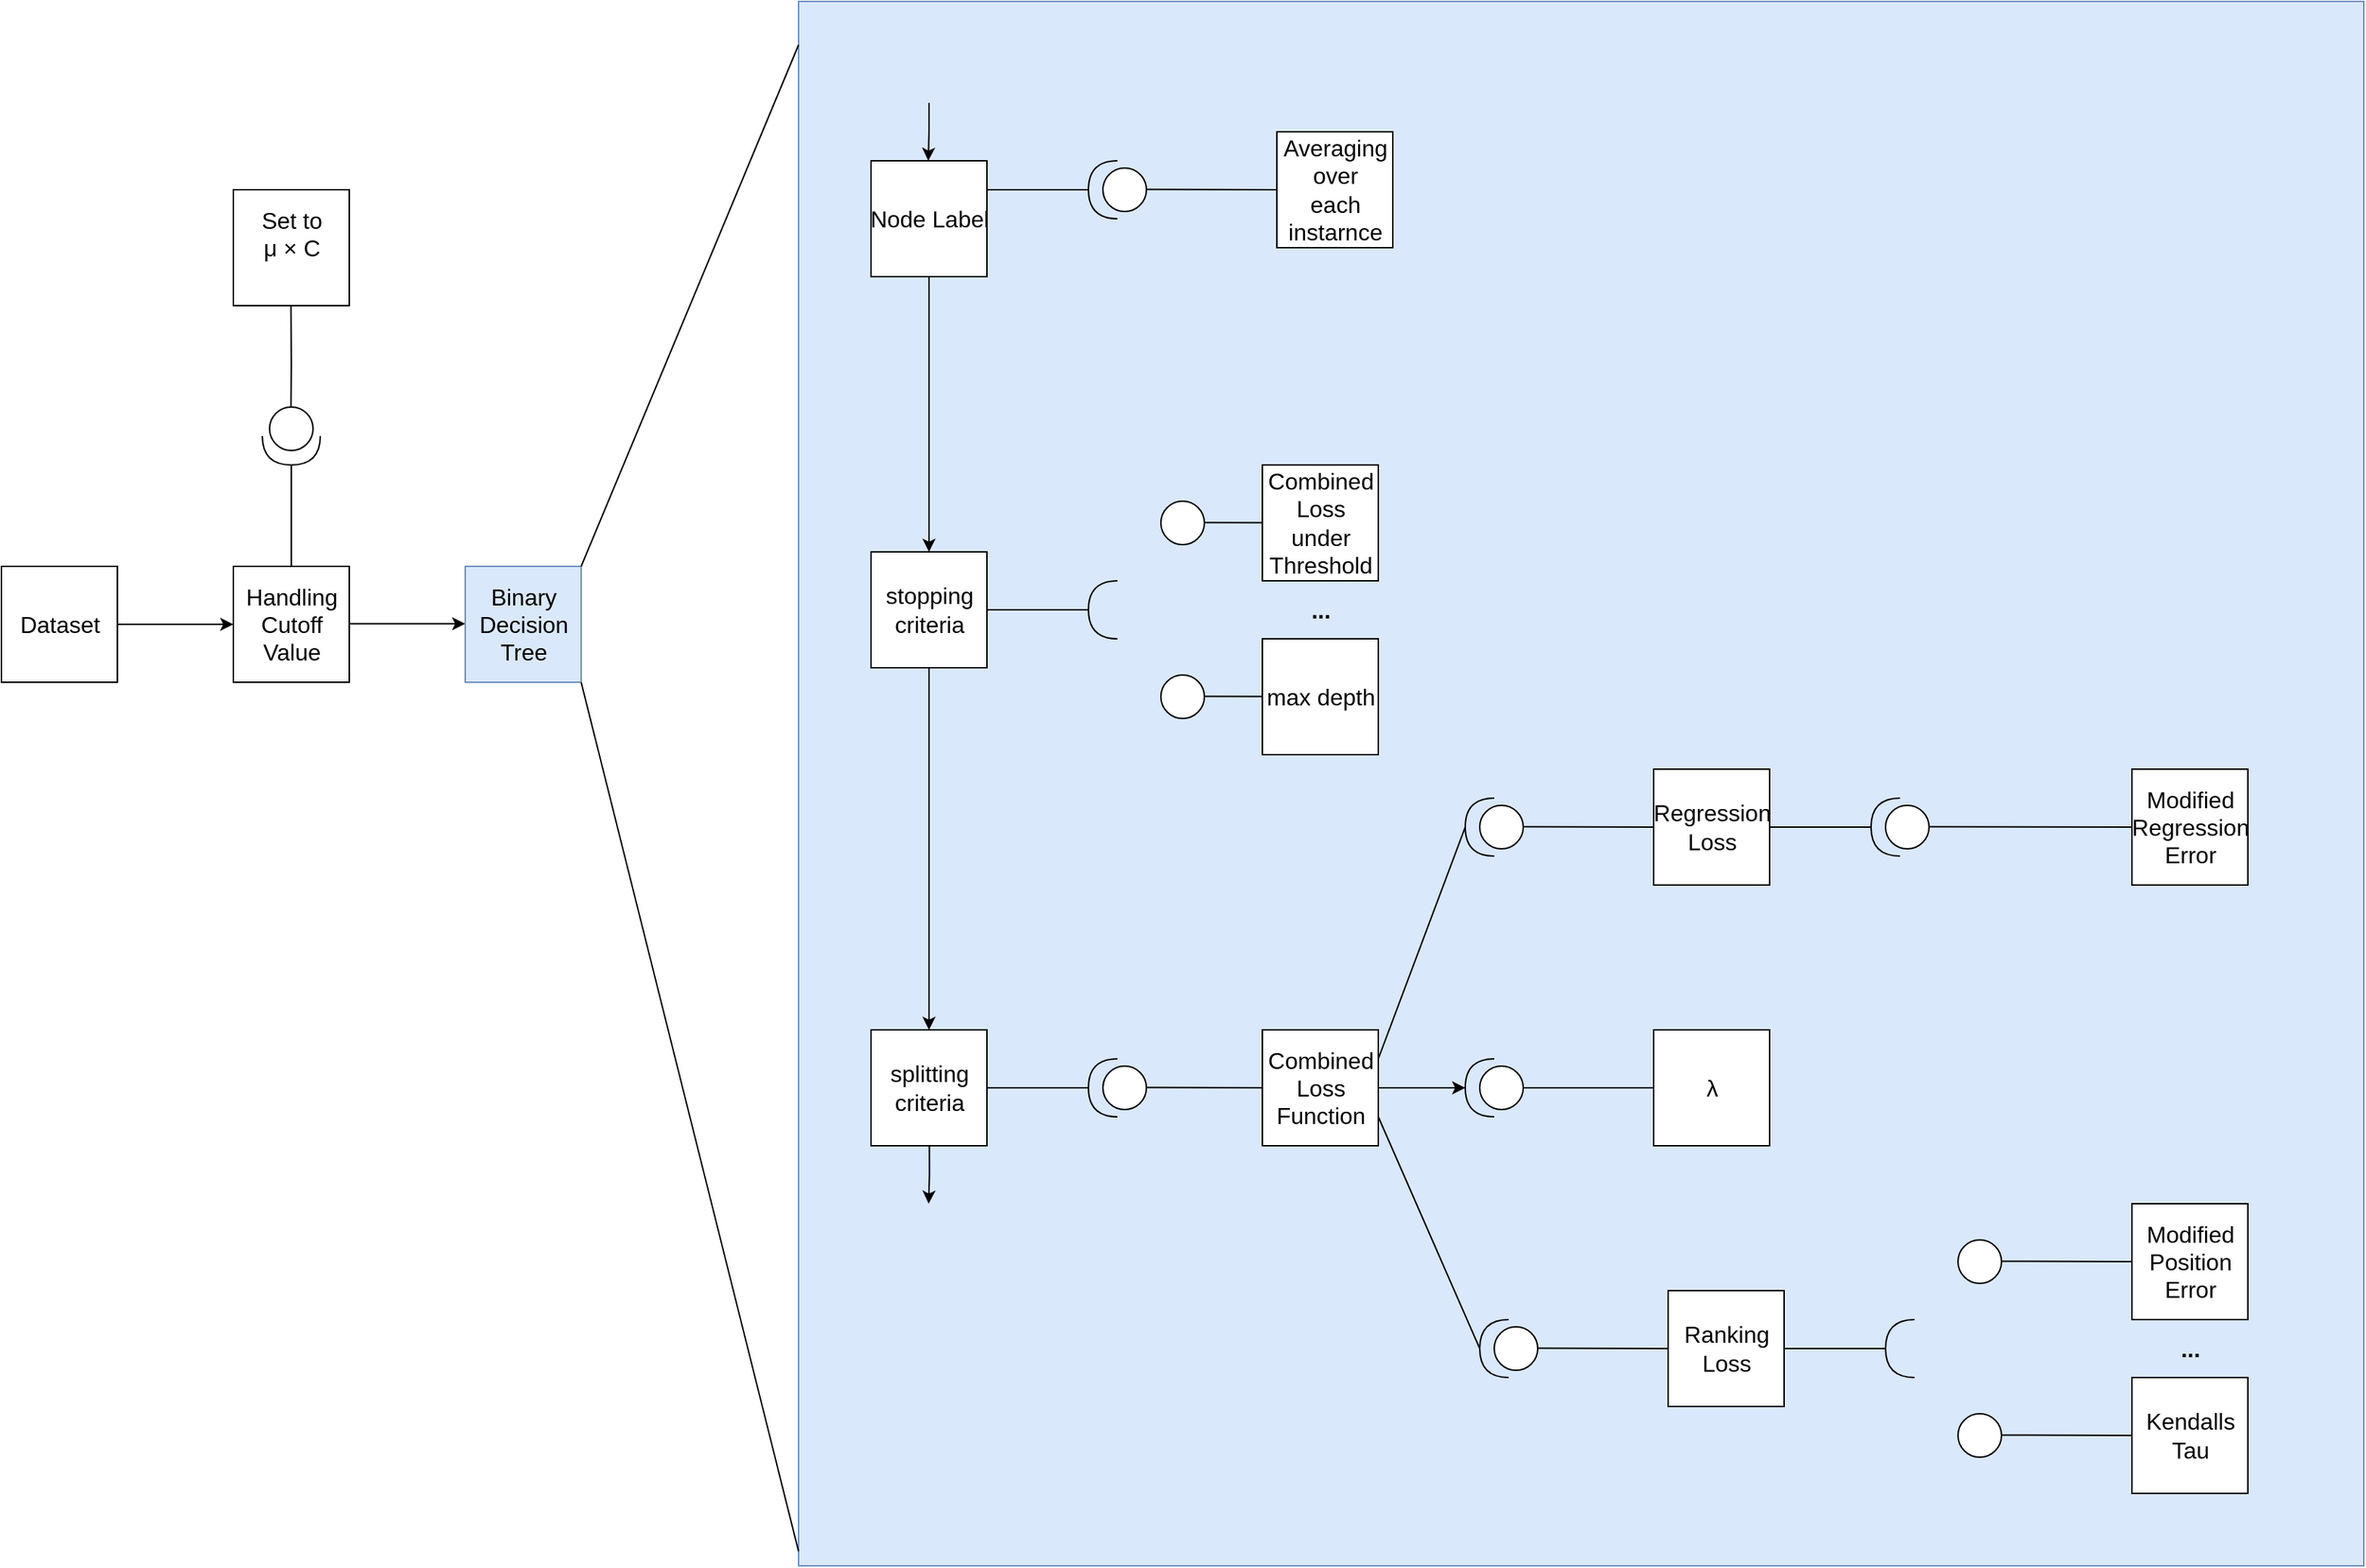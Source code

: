 <mxfile version="15.9.1" type="github">
  <diagram id="wFE0QG_FPsp0jaGvCLVb" name="Page-1">
    <mxGraphModel dx="2167" dy="1907" grid="1" gridSize="10" guides="1" tooltips="1" connect="1" arrows="1" fold="1" page="1" pageScale="1" pageWidth="850" pageHeight="1100" math="0" shadow="0">
      <root>
        <mxCell id="0" />
        <mxCell id="1" parent="0" />
        <mxCell id="tZ7djmpZorgxgHxO5tKS-135" value="" style="html=1;rounded=0;fontSize=16;fillColor=#dae8fc;strokeColor=#6c8ebf;" vertex="1" parent="1">
          <mxGeometry x="600" y="10" width="1080" height="1080" as="geometry" />
        </mxCell>
        <mxCell id="tZ7djmpZorgxgHxO5tKS-25" value="" style="edgeStyle=orthogonalEdgeStyle;rounded=0;orthogonalLoop=1;jettySize=auto;html=1;fontSize=16;" edge="1" parent="1" source="tZ7djmpZorgxgHxO5tKS-6" target="tZ7djmpZorgxgHxO5tKS-11">
          <mxGeometry relative="1" as="geometry" />
        </mxCell>
        <mxCell id="tZ7djmpZorgxgHxO5tKS-6" value="Dataset" style="html=1;rounded=0;rotation=0;fontSize=16;" vertex="1" parent="1">
          <mxGeometry x="50" y="400" width="80" height="80" as="geometry" />
        </mxCell>
        <mxCell id="tZ7djmpZorgxgHxO5tKS-11" value="Handling&lt;br style=&quot;font-size: 16px;&quot;&gt;Cutoff&lt;br style=&quot;font-size: 16px;&quot;&gt;Value" style="html=1;rounded=0;fontSize=16;" vertex="1" parent="1">
          <mxGeometry x="210" y="400" width="80" height="80" as="geometry" />
        </mxCell>
        <mxCell id="tZ7djmpZorgxgHxO5tKS-31" value="Set to&lt;br style=&quot;font-size: 16px;&quot;&gt;μ&amp;nbsp;&lt;span style=&quot;font-size: 16px;&quot;&gt;× C&lt;br style=&quot;font-size: 16px;&quot;&gt;&lt;br style=&quot;font-size: 16px;&quot;&gt;&lt;/span&gt;" style="html=1;rounded=0;fontSize=16;" vertex="1" parent="1">
          <mxGeometry x="210" y="140" width="80" height="80" as="geometry" />
        </mxCell>
        <mxCell id="tZ7djmpZorgxgHxO5tKS-32" value="" style="edgeStyle=orthogonalEdgeStyle;rounded=0;orthogonalLoop=1;jettySize=auto;html=1;fontSize=16;" edge="1" parent="1">
          <mxGeometry relative="1" as="geometry">
            <mxPoint x="290.0" y="439.66" as="sourcePoint" />
            <mxPoint x="370" y="439.66" as="targetPoint" />
          </mxGeometry>
        </mxCell>
        <mxCell id="tZ7djmpZorgxgHxO5tKS-33" value="Binary&lt;br style=&quot;font-size: 16px;&quot;&gt;Decision&lt;br style=&quot;font-size: 16px;&quot;&gt;Tree" style="html=1;rounded=0;fontSize=16;fillColor=#dae8fc;strokeColor=#6c8ebf;" vertex="1" parent="1">
          <mxGeometry x="370" y="400" width="80" height="80" as="geometry" />
        </mxCell>
        <mxCell id="tZ7djmpZorgxgHxO5tKS-34" value="" style="endArrow=none;html=1;rounded=0;entryX=1;entryY=0;entryDx=0;entryDy=0;fontSize=16;" edge="1" parent="1" target="tZ7djmpZorgxgHxO5tKS-33">
          <mxGeometry relative="1" as="geometry">
            <mxPoint x="600" y="40" as="sourcePoint" />
            <mxPoint x="259.76" y="300" as="targetPoint" />
          </mxGeometry>
        </mxCell>
        <mxCell id="tZ7djmpZorgxgHxO5tKS-35" value="" style="endArrow=none;html=1;rounded=0;fontSize=16;" edge="1" parent="1">
          <mxGeometry relative="1" as="geometry">
            <mxPoint x="450" y="480" as="sourcePoint" />
            <mxPoint x="600" y="1080" as="targetPoint" />
          </mxGeometry>
        </mxCell>
        <mxCell id="tZ7djmpZorgxgHxO5tKS-48" value="" style="edgeStyle=orthogonalEdgeStyle;rounded=0;orthogonalLoop=1;jettySize=auto;html=1;fontSize=16;" edge="1" parent="1" source="tZ7djmpZorgxgHxO5tKS-36" target="tZ7djmpZorgxgHxO5tKS-47">
          <mxGeometry relative="1" as="geometry" />
        </mxCell>
        <mxCell id="tZ7djmpZorgxgHxO5tKS-36" value="Node Label" style="html=1;rounded=0;fontSize=16;" vertex="1" parent="1">
          <mxGeometry x="650" y="120" width="80" height="80" as="geometry" />
        </mxCell>
        <mxCell id="tZ7djmpZorgxgHxO5tKS-37" value="" style="group;fontSize=16;" vertex="1" connectable="0" parent="1">
          <mxGeometry x="230" y="310" width="40" height="20" as="geometry" />
        </mxCell>
        <mxCell id="tZ7djmpZorgxgHxO5tKS-22" value="" style="shape=requiredInterface;html=1;verticalLabelPosition=bottom;sketch=0;rotation=0;direction=south;fontSize=16;" vertex="1" parent="tZ7djmpZorgxgHxO5tKS-37">
          <mxGeometry width="40" height="20" as="geometry" />
        </mxCell>
        <mxCell id="tZ7djmpZorgxgHxO5tKS-24" value="" style="endArrow=none;html=1;rounded=0;entryX=0.5;entryY=0;entryDx=0;entryDy=0;exitX=1;exitY=0.5;exitDx=0;exitDy=0;exitPerimeter=0;fontSize=16;" edge="1" parent="tZ7djmpZorgxgHxO5tKS-37" source="tZ7djmpZorgxgHxO5tKS-22" target="tZ7djmpZorgxgHxO5tKS-11">
          <mxGeometry relative="1" as="geometry">
            <mxPoint x="-110" y="40" as="sourcePoint" />
            <mxPoint x="50" y="40" as="targetPoint" />
          </mxGeometry>
        </mxCell>
        <mxCell id="tZ7djmpZorgxgHxO5tKS-38" value="" style="group;rotation=90;fontSize=16;" vertex="1" connectable="0" parent="1">
          <mxGeometry x="790" y="130" width="40" height="20" as="geometry" />
        </mxCell>
        <mxCell id="tZ7djmpZorgxgHxO5tKS-39" value="" style="shape=requiredInterface;html=1;verticalLabelPosition=bottom;sketch=0;rotation=90;direction=south;fontSize=16;" vertex="1" parent="tZ7djmpZorgxgHxO5tKS-38">
          <mxGeometry width="40" height="20" as="geometry" />
        </mxCell>
        <mxCell id="tZ7djmpZorgxgHxO5tKS-40" value="" style="endArrow=none;html=1;rounded=0;exitX=1;exitY=0.5;exitDx=0;exitDy=0;exitPerimeter=0;fontSize=16;" edge="1" parent="tZ7djmpZorgxgHxO5tKS-38" source="tZ7djmpZorgxgHxO5tKS-39">
          <mxGeometry relative="1" as="geometry">
            <mxPoint x="-10" y="-120" as="sourcePoint" />
            <mxPoint x="-60" y="10" as="targetPoint" />
          </mxGeometry>
        </mxCell>
        <mxCell id="tZ7djmpZorgxgHxO5tKS-29" value="" style="ellipse;fillColor=#ffffff;strokeColor=#000000;fontSize=16;" vertex="1" parent="1">
          <mxGeometry x="810" y="125" width="30" height="30" as="geometry" />
        </mxCell>
        <mxCell id="tZ7djmpZorgxgHxO5tKS-30" value="" style="endArrow=none;html=1;rounded=0;entryX=0.5;entryY=0;entryDx=0;entryDy=0;fontSize=16;" edge="1" parent="1">
          <mxGeometry relative="1" as="geometry">
            <mxPoint x="930" y="140" as="sourcePoint" />
            <mxPoint x="840" y="139.76" as="targetPoint" />
          </mxGeometry>
        </mxCell>
        <mxCell id="tZ7djmpZorgxgHxO5tKS-46" value="Averaging&lt;br style=&quot;font-size: 16px;&quot;&gt;over&lt;br style=&quot;font-size: 16px;&quot;&gt;each&lt;br style=&quot;font-size: 16px;&quot;&gt;instarnce" style="html=1;rounded=0;fontSize=16;" vertex="1" parent="1">
          <mxGeometry x="930" y="100" width="80" height="80" as="geometry" />
        </mxCell>
        <mxCell id="tZ7djmpZorgxgHxO5tKS-44" value="" style="ellipse;fillColor=#ffffff;strokeColor=#000000;fontSize=16;" vertex="1" parent="1">
          <mxGeometry x="235" y="290" width="30" height="30" as="geometry" />
        </mxCell>
        <mxCell id="tZ7djmpZorgxgHxO5tKS-45" value="" style="endArrow=none;html=1;rounded=0;entryX=0.5;entryY=0;entryDx=0;entryDy=0;exitX=1;exitY=0.5;exitDx=0;exitDy=0;exitPerimeter=0;fontSize=16;" edge="1" parent="1">
          <mxGeometry relative="1" as="geometry">
            <mxPoint x="249.76" y="220" as="sourcePoint" />
            <mxPoint x="249.76" y="290" as="targetPoint" />
            <Array as="points">
              <mxPoint x="250" y="260" />
            </Array>
          </mxGeometry>
        </mxCell>
        <mxCell id="tZ7djmpZorgxgHxO5tKS-61" value="" style="edgeStyle=orthogonalEdgeStyle;rounded=0;orthogonalLoop=1;jettySize=auto;html=1;fontSize=16;" edge="1" parent="1" source="tZ7djmpZorgxgHxO5tKS-47" target="tZ7djmpZorgxgHxO5tKS-60">
          <mxGeometry relative="1" as="geometry" />
        </mxCell>
        <mxCell id="tZ7djmpZorgxgHxO5tKS-47" value="stopping&lt;br style=&quot;font-size: 16px;&quot;&gt;criteria" style="html=1;rounded=0;fontSize=16;" vertex="1" parent="1">
          <mxGeometry x="650" y="390" width="80" height="80" as="geometry" />
        </mxCell>
        <mxCell id="tZ7djmpZorgxgHxO5tKS-49" value="" style="group;rotation=90;fontSize=16;" vertex="1" connectable="0" parent="1">
          <mxGeometry x="790" y="405" width="40" height="20" as="geometry" />
        </mxCell>
        <mxCell id="tZ7djmpZorgxgHxO5tKS-50" value="" style="shape=requiredInterface;html=1;verticalLabelPosition=bottom;sketch=0;rotation=90;direction=south;fontSize=16;" vertex="1" parent="tZ7djmpZorgxgHxO5tKS-49">
          <mxGeometry y="15" width="40" height="20" as="geometry" />
        </mxCell>
        <mxCell id="tZ7djmpZorgxgHxO5tKS-51" value="" style="endArrow=none;html=1;rounded=0;exitX=1;exitY=0.5;exitDx=0;exitDy=0;exitPerimeter=0;fontSize=16;" edge="1" parent="tZ7djmpZorgxgHxO5tKS-49" source="tZ7djmpZorgxgHxO5tKS-50">
          <mxGeometry relative="1" as="geometry">
            <mxPoint x="-10" y="-105" as="sourcePoint" />
            <mxPoint x="-60" y="25" as="targetPoint" />
          </mxGeometry>
        </mxCell>
        <mxCell id="tZ7djmpZorgxgHxO5tKS-52" value="" style="ellipse;fillColor=#ffffff;strokeColor=#000000;fontSize=16;" vertex="1" parent="1">
          <mxGeometry x="850" y="355" width="30" height="30" as="geometry" />
        </mxCell>
        <mxCell id="tZ7djmpZorgxgHxO5tKS-53" value="" style="endArrow=none;html=1;rounded=0;entryX=0.5;entryY=0;entryDx=0;entryDy=0;fontSize=16;" edge="1" parent="1">
          <mxGeometry relative="1" as="geometry">
            <mxPoint x="970" y="370" as="sourcePoint" />
            <mxPoint x="880" y="369.76" as="targetPoint" />
          </mxGeometry>
        </mxCell>
        <mxCell id="tZ7djmpZorgxgHxO5tKS-54" value="Combined&lt;br style=&quot;font-size: 16px;&quot;&gt;Loss&lt;br style=&quot;font-size: 16px;&quot;&gt;under&lt;br style=&quot;font-size: 16px;&quot;&gt;Threshold" style="html=1;rounded=0;fontSize=16;" vertex="1" parent="1">
          <mxGeometry x="920" y="330" width="80" height="80" as="geometry" />
        </mxCell>
        <mxCell id="tZ7djmpZorgxgHxO5tKS-56" value="" style="ellipse;fillColor=#ffffff;strokeColor=#000000;fontSize=16;" vertex="1" parent="1">
          <mxGeometry x="850" y="475" width="30" height="30" as="geometry" />
        </mxCell>
        <mxCell id="tZ7djmpZorgxgHxO5tKS-57" value="" style="endArrow=none;html=1;rounded=0;entryX=0.5;entryY=0;entryDx=0;entryDy=0;fontSize=16;" edge="1" parent="1">
          <mxGeometry relative="1" as="geometry">
            <mxPoint x="970" y="490" as="sourcePoint" />
            <mxPoint x="880" y="489.76" as="targetPoint" />
          </mxGeometry>
        </mxCell>
        <mxCell id="tZ7djmpZorgxgHxO5tKS-58" value="max depth" style="html=1;rounded=0;fontSize=16;" vertex="1" parent="1">
          <mxGeometry x="920" y="450" width="80" height="80" as="geometry" />
        </mxCell>
        <mxCell id="tZ7djmpZorgxgHxO5tKS-59" value="&lt;font style=&quot;font-size: 16px&quot;&gt;&lt;b style=&quot;font-size: 16px;&quot;&gt;...&lt;/b&gt;&lt;/font&gt;" style="text;html=1;align=center;verticalAlign=middle;resizable=0;points=[];autosize=1;strokeColor=none;fillColor=none;fontSize=16;" vertex="1" parent="1">
          <mxGeometry x="945" y="420" width="30" height="20" as="geometry" />
        </mxCell>
        <mxCell id="tZ7djmpZorgxgHxO5tKS-60" value="splitting&lt;br style=&quot;font-size: 16px;&quot;&gt;criteria" style="html=1;rounded=0;fontSize=16;" vertex="1" parent="1">
          <mxGeometry x="650" y="720" width="80" height="80" as="geometry" />
        </mxCell>
        <mxCell id="tZ7djmpZorgxgHxO5tKS-62" value="" style="shape=requiredInterface;html=1;verticalLabelPosition=bottom;sketch=0;rotation=90;direction=south;fontSize=16;" vertex="1" parent="1">
          <mxGeometry x="790" y="750" width="40" height="20" as="geometry" />
        </mxCell>
        <mxCell id="tZ7djmpZorgxgHxO5tKS-63" value="" style="endArrow=none;html=1;rounded=0;exitX=1;exitY=0.5;exitDx=0;exitDy=0;exitPerimeter=0;fontSize=16;" edge="1" parent="1" source="tZ7djmpZorgxgHxO5tKS-62">
          <mxGeometry relative="1" as="geometry">
            <mxPoint x="-40" y="340" as="sourcePoint" />
            <mxPoint x="730" y="760" as="targetPoint" />
          </mxGeometry>
        </mxCell>
        <mxCell id="tZ7djmpZorgxgHxO5tKS-64" value="" style="edgeStyle=orthogonalEdgeStyle;rounded=0;orthogonalLoop=1;jettySize=auto;html=1;fontSize=16;" edge="1" parent="1">
          <mxGeometry relative="1" as="geometry">
            <mxPoint x="690" y="80" as="sourcePoint" />
            <mxPoint x="689.5" y="120" as="targetPoint" />
            <Array as="points">
              <mxPoint x="690" y="100" />
            </Array>
          </mxGeometry>
        </mxCell>
        <mxCell id="tZ7djmpZorgxgHxO5tKS-65" value="" style="ellipse;fillColor=#ffffff;strokeColor=#000000;fontSize=16;" vertex="1" parent="1">
          <mxGeometry x="810" y="745" width="30" height="30" as="geometry" />
        </mxCell>
        <mxCell id="tZ7djmpZorgxgHxO5tKS-66" value="" style="endArrow=none;html=1;rounded=0;entryX=0.5;entryY=0;entryDx=0;entryDy=0;fontSize=16;" edge="1" parent="1">
          <mxGeometry relative="1" as="geometry">
            <mxPoint x="930" y="760" as="sourcePoint" />
            <mxPoint x="840" y="759.76" as="targetPoint" />
          </mxGeometry>
        </mxCell>
        <mxCell id="tZ7djmpZorgxgHxO5tKS-132" value="" style="edgeStyle=orthogonalEdgeStyle;rounded=0;orthogonalLoop=1;jettySize=auto;html=1;fontSize=16;" edge="1" parent="1" source="tZ7djmpZorgxgHxO5tKS-67" target="tZ7djmpZorgxgHxO5tKS-81">
          <mxGeometry relative="1" as="geometry" />
        </mxCell>
        <mxCell id="tZ7djmpZorgxgHxO5tKS-67" value="Combined&lt;br style=&quot;font-size: 16px;&quot;&gt;Loss&lt;br style=&quot;font-size: 16px;&quot;&gt;Function" style="html=1;rounded=0;fontSize=16;" vertex="1" parent="1">
          <mxGeometry x="920" y="720" width="80" height="80" as="geometry" />
        </mxCell>
        <mxCell id="tZ7djmpZorgxgHxO5tKS-68" value="" style="shape=requiredInterface;html=1;verticalLabelPosition=bottom;sketch=0;rotation=90;direction=south;fontSize=16;" vertex="1" parent="1">
          <mxGeometry x="1050" y="570" width="40" height="20" as="geometry" />
        </mxCell>
        <mxCell id="tZ7djmpZorgxgHxO5tKS-69" value="" style="endArrow=none;html=1;rounded=0;exitX=1;exitY=0.5;exitDx=0;exitDy=0;exitPerimeter=0;entryX=1;entryY=0.25;entryDx=0;entryDy=0;fontSize=16;" edge="1" parent="1" source="tZ7djmpZorgxgHxO5tKS-68" target="tZ7djmpZorgxgHxO5tKS-67">
          <mxGeometry relative="1" as="geometry">
            <mxPoint x="230" y="200" as="sourcePoint" />
            <mxPoint x="1000" y="620" as="targetPoint" />
          </mxGeometry>
        </mxCell>
        <mxCell id="tZ7djmpZorgxgHxO5tKS-70" value="" style="shape=requiredInterface;html=1;verticalLabelPosition=bottom;sketch=0;rotation=90;direction=south;fontSize=16;" vertex="1" parent="1">
          <mxGeometry x="1060" y="930" width="40" height="20" as="geometry" />
        </mxCell>
        <mxCell id="tZ7djmpZorgxgHxO5tKS-71" value="" style="endArrow=none;html=1;rounded=0;exitX=1;exitY=0.5;exitDx=0;exitDy=0;exitPerimeter=0;entryX=1;entryY=0.75;entryDx=0;entryDy=0;fontSize=16;" edge="1" parent="1" source="tZ7djmpZorgxgHxO5tKS-70" target="tZ7djmpZorgxgHxO5tKS-67">
          <mxGeometry relative="1" as="geometry">
            <mxPoint x="255" y="500" as="sourcePoint" />
            <mxPoint x="1010" y="900" as="targetPoint" />
          </mxGeometry>
        </mxCell>
        <mxCell id="tZ7djmpZorgxgHxO5tKS-72" value="" style="ellipse;fillColor=#ffffff;strokeColor=#000000;fontSize=16;" vertex="1" parent="1">
          <mxGeometry x="1070" y="565" width="30" height="30" as="geometry" />
        </mxCell>
        <mxCell id="tZ7djmpZorgxgHxO5tKS-73" value="" style="endArrow=none;html=1;rounded=0;entryX=0.5;entryY=0;entryDx=0;entryDy=0;fontSize=16;" edge="1" parent="1">
          <mxGeometry relative="1" as="geometry">
            <mxPoint x="1190" y="580" as="sourcePoint" />
            <mxPoint x="1100" y="579.76" as="targetPoint" />
          </mxGeometry>
        </mxCell>
        <mxCell id="tZ7djmpZorgxgHxO5tKS-74" value="Regression&lt;br style=&quot;font-size: 16px;&quot;&gt;Loss" style="html=1;rounded=0;fontSize=16;" vertex="1" parent="1">
          <mxGeometry x="1190" y="540" width="80" height="80" as="geometry" />
        </mxCell>
        <mxCell id="tZ7djmpZorgxgHxO5tKS-75" value="" style="ellipse;fillColor=#ffffff;strokeColor=#000000;fontSize=16;" vertex="1" parent="1">
          <mxGeometry x="1080" y="925" width="30" height="30" as="geometry" />
        </mxCell>
        <mxCell id="tZ7djmpZorgxgHxO5tKS-76" value="" style="endArrow=none;html=1;rounded=0;entryX=0.5;entryY=0;entryDx=0;entryDy=0;fontSize=16;" edge="1" parent="1">
          <mxGeometry relative="1" as="geometry">
            <mxPoint x="1200" y="940" as="sourcePoint" />
            <mxPoint x="1110" y="939.76" as="targetPoint" />
          </mxGeometry>
        </mxCell>
        <mxCell id="tZ7djmpZorgxgHxO5tKS-77" value="Ranking&lt;br style=&quot;font-size: 16px;&quot;&gt;Loss" style="html=1;rounded=0;fontSize=16;" vertex="1" parent="1">
          <mxGeometry x="1200" y="900" width="80" height="80" as="geometry" />
        </mxCell>
        <mxCell id="tZ7djmpZorgxgHxO5tKS-78" value="" style="ellipse;fillColor=#ffffff;strokeColor=#000000;fontSize=16;" vertex="1" parent="1">
          <mxGeometry x="1070" y="745" width="30" height="30" as="geometry" />
        </mxCell>
        <mxCell id="tZ7djmpZorgxgHxO5tKS-79" value="" style="endArrow=none;html=1;rounded=0;exitX=0;exitY=0.5;exitDx=0;exitDy=0;fontSize=16;" edge="1" parent="1" source="tZ7djmpZorgxgHxO5tKS-80">
          <mxGeometry relative="1" as="geometry">
            <mxPoint x="1170.0" y="760" as="sourcePoint" />
            <mxPoint x="1100" y="760" as="targetPoint" />
          </mxGeometry>
        </mxCell>
        <mxCell id="tZ7djmpZorgxgHxO5tKS-80" value="&lt;font style=&quot;font-size: 16px;&quot;&gt;λ&lt;/font&gt;" style="html=1;rounded=0;fontSize=16;" vertex="1" parent="1">
          <mxGeometry x="1190" y="720" width="80" height="80" as="geometry" />
        </mxCell>
        <mxCell id="tZ7djmpZorgxgHxO5tKS-81" value="" style="shape=requiredInterface;html=1;verticalLabelPosition=bottom;sketch=0;rotation=90;direction=south;fontSize=16;" vertex="1" parent="1">
          <mxGeometry x="1050" y="750" width="40" height="20" as="geometry" />
        </mxCell>
        <mxCell id="tZ7djmpZorgxgHxO5tKS-82" value="" style="endArrow=none;html=1;rounded=0;exitX=1;exitY=0.5;exitDx=0;exitDy=0;exitPerimeter=0;fontSize=16;" edge="1" parent="1" source="tZ7djmpZorgxgHxO5tKS-81">
          <mxGeometry relative="1" as="geometry">
            <mxPoint x="280" y="305" as="sourcePoint" />
            <mxPoint x="1010" y="760" as="targetPoint" />
          </mxGeometry>
        </mxCell>
        <mxCell id="tZ7djmpZorgxgHxO5tKS-111" value="" style="group;rotation=90;fontSize=16;" vertex="1" connectable="0" parent="1">
          <mxGeometry x="1330" y="555" width="40" height="20" as="geometry" />
        </mxCell>
        <mxCell id="tZ7djmpZorgxgHxO5tKS-112" value="" style="shape=requiredInterface;html=1;verticalLabelPosition=bottom;sketch=0;rotation=90;direction=south;fontSize=16;" vertex="1" parent="tZ7djmpZorgxgHxO5tKS-111">
          <mxGeometry y="15" width="40" height="20" as="geometry" />
        </mxCell>
        <mxCell id="tZ7djmpZorgxgHxO5tKS-113" value="" style="endArrow=none;html=1;rounded=0;exitX=1;exitY=0.5;exitDx=0;exitDy=0;exitPerimeter=0;fontSize=16;" edge="1" parent="tZ7djmpZorgxgHxO5tKS-111" source="tZ7djmpZorgxgHxO5tKS-112">
          <mxGeometry relative="1" as="geometry">
            <mxPoint x="-10" y="-105" as="sourcePoint" />
            <mxPoint x="-60" y="25" as="targetPoint" />
          </mxGeometry>
        </mxCell>
        <mxCell id="tZ7djmpZorgxgHxO5tKS-114" value="" style="ellipse;fillColor=#ffffff;strokeColor=#000000;fontSize=16;" vertex="1" parent="1">
          <mxGeometry x="1350" y="565" width="30" height="30" as="geometry" />
        </mxCell>
        <mxCell id="tZ7djmpZorgxgHxO5tKS-115" value="" style="endArrow=none;html=1;rounded=0;entryX=0.5;entryY=0;entryDx=0;entryDy=0;exitX=0;exitY=0.5;exitDx=0;exitDy=0;fontSize=16;" edge="1" parent="1" source="tZ7djmpZorgxgHxO5tKS-116">
          <mxGeometry relative="1" as="geometry">
            <mxPoint x="1470" y="580" as="sourcePoint" />
            <mxPoint x="1380" y="579.76" as="targetPoint" />
          </mxGeometry>
        </mxCell>
        <mxCell id="tZ7djmpZorgxgHxO5tKS-116" value="Modified&lt;br style=&quot;font-size: 16px;&quot;&gt;Regression&lt;br style=&quot;font-size: 16px;&quot;&gt;Error" style="html=1;rounded=0;fontSize=16;" vertex="1" parent="1">
          <mxGeometry x="1520" y="540" width="80" height="80" as="geometry" />
        </mxCell>
        <mxCell id="tZ7djmpZorgxgHxO5tKS-120" value="" style="group;rotation=90;fontSize=16;" vertex="1" connectable="0" parent="1">
          <mxGeometry x="1340" y="915" width="40" height="20" as="geometry" />
        </mxCell>
        <mxCell id="tZ7djmpZorgxgHxO5tKS-121" value="" style="shape=requiredInterface;html=1;verticalLabelPosition=bottom;sketch=0;rotation=90;direction=south;fontSize=16;" vertex="1" parent="tZ7djmpZorgxgHxO5tKS-120">
          <mxGeometry y="15" width="40" height="20" as="geometry" />
        </mxCell>
        <mxCell id="tZ7djmpZorgxgHxO5tKS-122" value="" style="endArrow=none;html=1;rounded=0;exitX=1;exitY=0.5;exitDx=0;exitDy=0;exitPerimeter=0;fontSize=16;" edge="1" parent="tZ7djmpZorgxgHxO5tKS-120" source="tZ7djmpZorgxgHxO5tKS-121">
          <mxGeometry relative="1" as="geometry">
            <mxPoint x="-10" y="-105" as="sourcePoint" />
            <mxPoint x="-60" y="25" as="targetPoint" />
          </mxGeometry>
        </mxCell>
        <mxCell id="tZ7djmpZorgxgHxO5tKS-123" value="" style="ellipse;fillColor=#ffffff;strokeColor=#000000;fontSize=16;" vertex="1" parent="1">
          <mxGeometry x="1400" y="865" width="30" height="30" as="geometry" />
        </mxCell>
        <mxCell id="tZ7djmpZorgxgHxO5tKS-124" value="" style="endArrow=none;html=1;rounded=0;entryX=0.5;entryY=0;entryDx=0;entryDy=0;fontSize=16;" edge="1" parent="1">
          <mxGeometry relative="1" as="geometry">
            <mxPoint x="1520" y="880" as="sourcePoint" />
            <mxPoint x="1430" y="879.76" as="targetPoint" />
          </mxGeometry>
        </mxCell>
        <mxCell id="tZ7djmpZorgxgHxO5tKS-125" value="Modified&lt;br style=&quot;font-size: 16px;&quot;&gt;Position&lt;br style=&quot;font-size: 16px;&quot;&gt;Error" style="html=1;rounded=0;fontSize=16;" vertex="1" parent="1">
          <mxGeometry x="1520" y="840" width="80" height="80" as="geometry" />
        </mxCell>
        <mxCell id="tZ7djmpZorgxgHxO5tKS-126" value="" style="ellipse;fillColor=#ffffff;strokeColor=#000000;fontSize=16;" vertex="1" parent="1">
          <mxGeometry x="1400" y="985" width="30" height="30" as="geometry" />
        </mxCell>
        <mxCell id="tZ7djmpZorgxgHxO5tKS-127" value="" style="endArrow=none;html=1;rounded=0;entryX=0.5;entryY=0;entryDx=0;entryDy=0;fontSize=16;" edge="1" parent="1">
          <mxGeometry relative="1" as="geometry">
            <mxPoint x="1520" y="1000" as="sourcePoint" />
            <mxPoint x="1430" y="999.76" as="targetPoint" />
          </mxGeometry>
        </mxCell>
        <mxCell id="tZ7djmpZorgxgHxO5tKS-128" value="Kendalls&lt;br style=&quot;font-size: 16px;&quot;&gt;Tau" style="html=1;rounded=0;fontSize=16;" vertex="1" parent="1">
          <mxGeometry x="1520" y="960" width="80" height="80" as="geometry" />
        </mxCell>
        <mxCell id="tZ7djmpZorgxgHxO5tKS-130" value="&lt;font style=&quot;font-size: 16px&quot;&gt;&lt;b style=&quot;font-size: 16px;&quot;&gt;...&lt;/b&gt;&lt;/font&gt;" style="text;html=1;align=center;verticalAlign=middle;resizable=0;points=[];autosize=1;strokeColor=none;fillColor=none;fontSize=16;" vertex="1" parent="1">
          <mxGeometry x="1545" y="930" width="30" height="20" as="geometry" />
        </mxCell>
        <mxCell id="tZ7djmpZorgxgHxO5tKS-131" value="" style="edgeStyle=orthogonalEdgeStyle;rounded=0;orthogonalLoop=1;jettySize=auto;html=1;fontSize=16;" edge="1" parent="1">
          <mxGeometry relative="1" as="geometry">
            <mxPoint x="690.25" y="800" as="sourcePoint" />
            <mxPoint x="689.75" y="840" as="targetPoint" />
            <Array as="points">
              <mxPoint x="690.25" y="820" />
            </Array>
          </mxGeometry>
        </mxCell>
      </root>
    </mxGraphModel>
  </diagram>
</mxfile>
